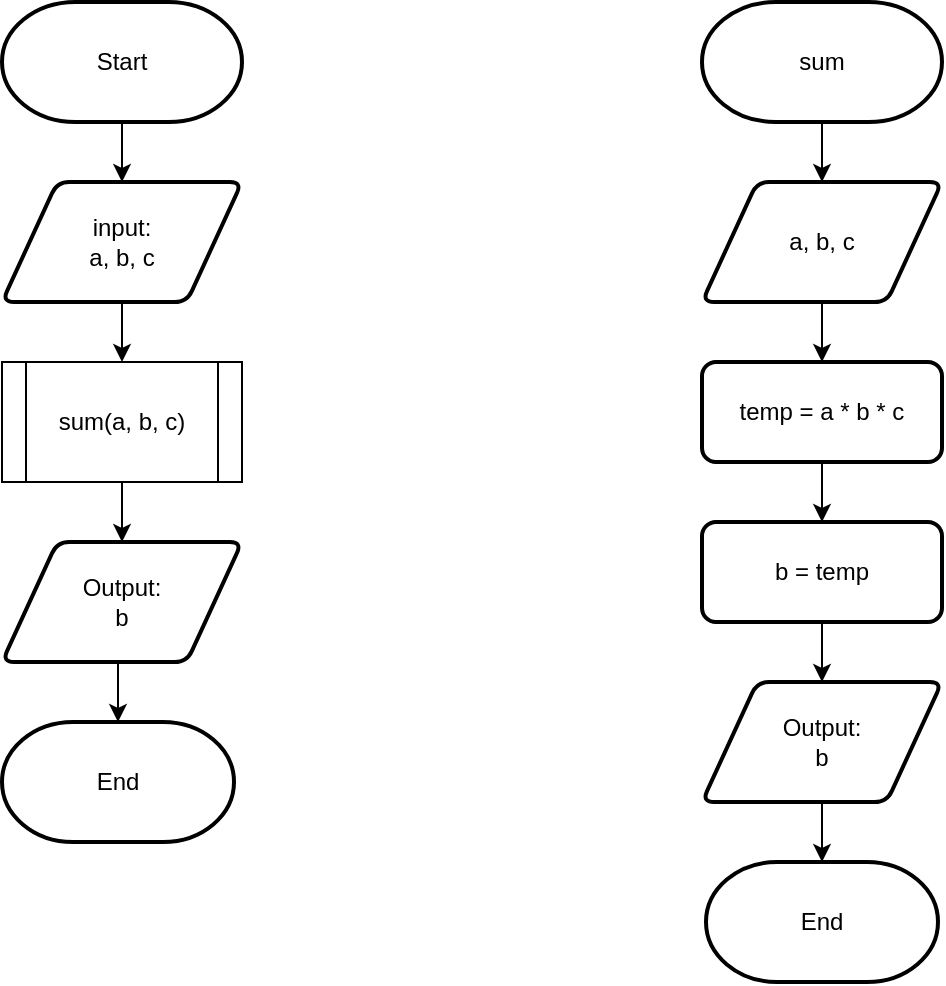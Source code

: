 <mxfile version="20.2.3" type="device"><diagram id="5yG2wplvuis5UKao0ngV" name="Страница 1"><mxGraphModel dx="1038" dy="641" grid="1" gridSize="10" guides="1" tooltips="1" connect="1" arrows="1" fold="1" page="1" pageScale="1" pageWidth="827" pageHeight="1169" math="0" shadow="0"><root><mxCell id="0"/><mxCell id="1" parent="0"/><mxCell id="LBBGsiETj8JIuoCwrNN1-6" style="edgeStyle=orthogonalEdgeStyle;rounded=0;orthogonalLoop=1;jettySize=auto;html=1;exitX=0.5;exitY=1;exitDx=0;exitDy=0;exitPerimeter=0;entryX=0.5;entryY=0;entryDx=0;entryDy=0;" edge="1" parent="1" source="LBBGsiETj8JIuoCwrNN1-1" target="LBBGsiETj8JIuoCwrNN1-2"><mxGeometry relative="1" as="geometry"/></mxCell><mxCell id="LBBGsiETj8JIuoCwrNN1-1" value="Start" style="strokeWidth=2;html=1;shape=mxgraph.flowchart.terminator;whiteSpace=wrap;" vertex="1" parent="1"><mxGeometry x="10" y="10" width="120" height="60" as="geometry"/></mxCell><mxCell id="LBBGsiETj8JIuoCwrNN1-7" style="edgeStyle=orthogonalEdgeStyle;rounded=0;orthogonalLoop=1;jettySize=auto;html=1;exitX=0.5;exitY=1;exitDx=0;exitDy=0;" edge="1" parent="1" source="LBBGsiETj8JIuoCwrNN1-2" target="LBBGsiETj8JIuoCwrNN1-3"><mxGeometry relative="1" as="geometry"/></mxCell><mxCell id="LBBGsiETj8JIuoCwrNN1-2" value="input:&lt;br&gt;a, b, c" style="shape=parallelogram;html=1;strokeWidth=2;perimeter=parallelogramPerimeter;whiteSpace=wrap;rounded=1;arcSize=12;size=0.23;" vertex="1" parent="1"><mxGeometry x="10" y="100" width="120" height="60" as="geometry"/></mxCell><mxCell id="LBBGsiETj8JIuoCwrNN1-8" style="edgeStyle=orthogonalEdgeStyle;rounded=0;orthogonalLoop=1;jettySize=auto;html=1;exitX=0.5;exitY=1;exitDx=0;exitDy=0;entryX=0.5;entryY=0;entryDx=0;entryDy=0;" edge="1" parent="1" source="LBBGsiETj8JIuoCwrNN1-3" target="LBBGsiETj8JIuoCwrNN1-4"><mxGeometry relative="1" as="geometry"/></mxCell><mxCell id="LBBGsiETj8JIuoCwrNN1-3" value="sum(a, b, c)" style="shape=process;whiteSpace=wrap;html=1;backgroundOutline=1;" vertex="1" parent="1"><mxGeometry x="10" y="190" width="120" height="60" as="geometry"/></mxCell><mxCell id="LBBGsiETj8JIuoCwrNN1-9" style="edgeStyle=orthogonalEdgeStyle;rounded=0;orthogonalLoop=1;jettySize=auto;html=1;exitX=0.5;exitY=1;exitDx=0;exitDy=0;entryX=0.5;entryY=0;entryDx=0;entryDy=0;entryPerimeter=0;" edge="1" parent="1" source="LBBGsiETj8JIuoCwrNN1-4" target="LBBGsiETj8JIuoCwrNN1-5"><mxGeometry relative="1" as="geometry"/></mxCell><mxCell id="LBBGsiETj8JIuoCwrNN1-4" value="Output:&lt;br&gt;b" style="shape=parallelogram;html=1;strokeWidth=2;perimeter=parallelogramPerimeter;whiteSpace=wrap;rounded=1;arcSize=12;size=0.23;" vertex="1" parent="1"><mxGeometry x="10" y="280" width="120" height="60" as="geometry"/></mxCell><mxCell id="LBBGsiETj8JIuoCwrNN1-5" value="End" style="strokeWidth=2;html=1;shape=mxgraph.flowchart.terminator;whiteSpace=wrap;" vertex="1" parent="1"><mxGeometry x="10" y="370" width="116" height="60" as="geometry"/></mxCell><mxCell id="LBBGsiETj8JIuoCwrNN1-16" style="edgeStyle=orthogonalEdgeStyle;rounded=0;orthogonalLoop=1;jettySize=auto;html=1;exitX=0.5;exitY=1;exitDx=0;exitDy=0;exitPerimeter=0;" edge="1" parent="1" source="LBBGsiETj8JIuoCwrNN1-10" target="LBBGsiETj8JIuoCwrNN1-11"><mxGeometry relative="1" as="geometry"/></mxCell><mxCell id="LBBGsiETj8JIuoCwrNN1-10" value="sum" style="strokeWidth=2;html=1;shape=mxgraph.flowchart.terminator;whiteSpace=wrap;" vertex="1" parent="1"><mxGeometry x="360" y="10" width="120" height="60" as="geometry"/></mxCell><mxCell id="LBBGsiETj8JIuoCwrNN1-17" style="edgeStyle=orthogonalEdgeStyle;rounded=0;orthogonalLoop=1;jettySize=auto;html=1;exitX=0.5;exitY=1;exitDx=0;exitDy=0;entryX=0.5;entryY=0;entryDx=0;entryDy=0;" edge="1" parent="1" source="LBBGsiETj8JIuoCwrNN1-11" target="LBBGsiETj8JIuoCwrNN1-12"><mxGeometry relative="1" as="geometry"/></mxCell><mxCell id="LBBGsiETj8JIuoCwrNN1-11" value="a, b, c" style="shape=parallelogram;html=1;strokeWidth=2;perimeter=parallelogramPerimeter;whiteSpace=wrap;rounded=1;arcSize=12;size=0.23;" vertex="1" parent="1"><mxGeometry x="360" y="100" width="120" height="60" as="geometry"/></mxCell><mxCell id="LBBGsiETj8JIuoCwrNN1-18" style="edgeStyle=orthogonalEdgeStyle;rounded=0;orthogonalLoop=1;jettySize=auto;html=1;exitX=0.5;exitY=1;exitDx=0;exitDy=0;entryX=0.5;entryY=0;entryDx=0;entryDy=0;" edge="1" parent="1" source="LBBGsiETj8JIuoCwrNN1-12" target="LBBGsiETj8JIuoCwrNN1-13"><mxGeometry relative="1" as="geometry"/></mxCell><mxCell id="LBBGsiETj8JIuoCwrNN1-12" value="temp = a * b * c" style="rounded=1;whiteSpace=wrap;html=1;absoluteArcSize=1;arcSize=14;strokeWidth=2;" vertex="1" parent="1"><mxGeometry x="360" y="190" width="120" height="50" as="geometry"/></mxCell><mxCell id="LBBGsiETj8JIuoCwrNN1-19" style="edgeStyle=orthogonalEdgeStyle;rounded=0;orthogonalLoop=1;jettySize=auto;html=1;exitX=0.5;exitY=1;exitDx=0;exitDy=0;entryX=0.5;entryY=0;entryDx=0;entryDy=0;" edge="1" parent="1" source="LBBGsiETj8JIuoCwrNN1-13" target="LBBGsiETj8JIuoCwrNN1-14"><mxGeometry relative="1" as="geometry"/></mxCell><mxCell id="LBBGsiETj8JIuoCwrNN1-13" value="b = temp" style="rounded=1;whiteSpace=wrap;html=1;absoluteArcSize=1;arcSize=14;strokeWidth=2;" vertex="1" parent="1"><mxGeometry x="360" y="270" width="120" height="50" as="geometry"/></mxCell><mxCell id="LBBGsiETj8JIuoCwrNN1-20" style="edgeStyle=orthogonalEdgeStyle;rounded=0;orthogonalLoop=1;jettySize=auto;html=1;exitX=0.5;exitY=1;exitDx=0;exitDy=0;entryX=0.5;entryY=0;entryDx=0;entryDy=0;entryPerimeter=0;" edge="1" parent="1" source="LBBGsiETj8JIuoCwrNN1-14" target="LBBGsiETj8JIuoCwrNN1-15"><mxGeometry relative="1" as="geometry"/></mxCell><mxCell id="LBBGsiETj8JIuoCwrNN1-14" value="Output:&lt;br&gt;b" style="shape=parallelogram;html=1;strokeWidth=2;perimeter=parallelogramPerimeter;whiteSpace=wrap;rounded=1;arcSize=12;size=0.23;" vertex="1" parent="1"><mxGeometry x="360" y="350" width="120" height="60" as="geometry"/></mxCell><mxCell id="LBBGsiETj8JIuoCwrNN1-15" value="End" style="strokeWidth=2;html=1;shape=mxgraph.flowchart.terminator;whiteSpace=wrap;" vertex="1" parent="1"><mxGeometry x="362" y="440" width="116" height="60" as="geometry"/></mxCell></root></mxGraphModel></diagram></mxfile>
